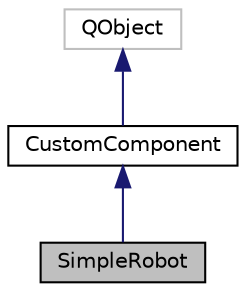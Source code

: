 digraph "SimpleRobot"
{
 // LATEX_PDF_SIZE
  edge [fontname="Helvetica",fontsize="10",labelfontname="Helvetica",labelfontsize="10"];
  node [fontname="Helvetica",fontsize="10",shape=record];
  Node1 [label="SimpleRobot",height=0.2,width=0.4,color="black", fillcolor="grey75", style="filled", fontcolor="black",tooltip="Простой торговый робот"];
  Node2 -> Node1 [dir="back",color="midnightblue",fontsize="10",style="solid",fontname="Helvetica"];
  Node2 [label="CustomComponent",height=0.2,width=0.4,color="black", fillcolor="white", style="filled",URL="$class_custom_component.html",tooltip="Базовый класс для создания компонентов программы"];
  Node3 -> Node2 [dir="back",color="midnightblue",fontsize="10",style="solid",fontname="Helvetica"];
  Node3 [label="QObject",height=0.2,width=0.4,color="grey75", fillcolor="white", style="filled",tooltip=" "];
}
